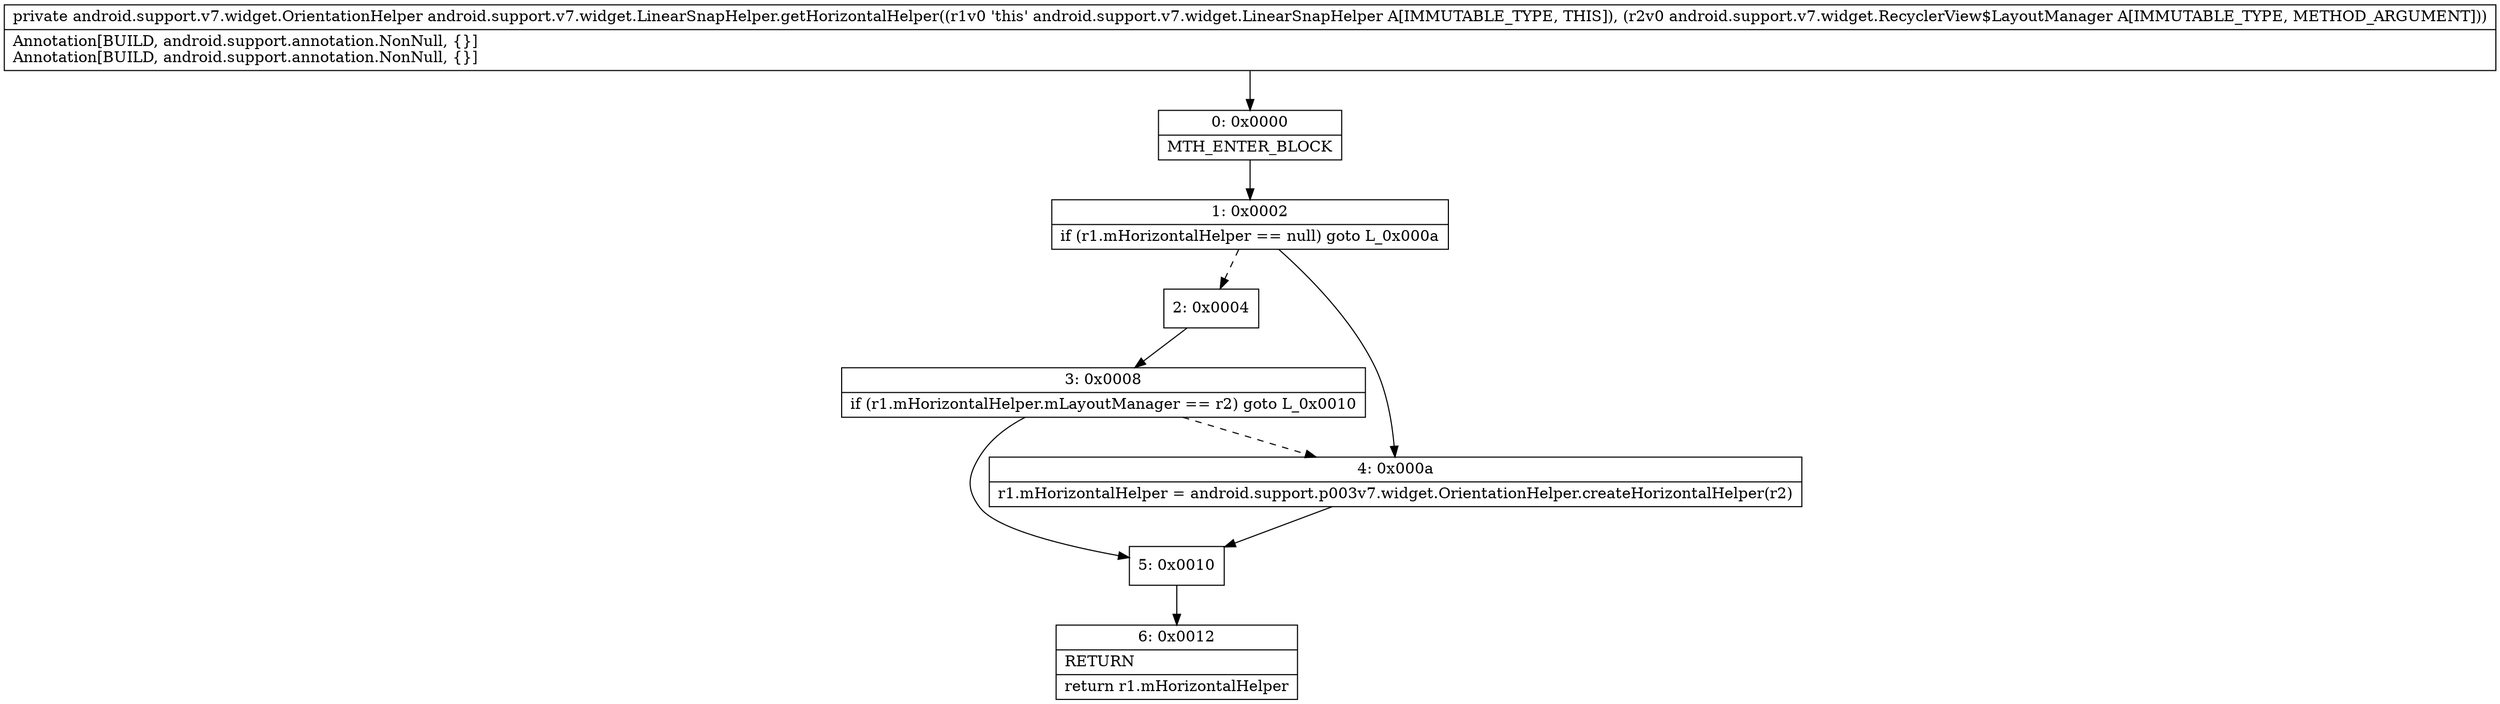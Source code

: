 digraph "CFG forandroid.support.v7.widget.LinearSnapHelper.getHorizontalHelper(Landroid\/support\/v7\/widget\/RecyclerView$LayoutManager;)Landroid\/support\/v7\/widget\/OrientationHelper;" {
Node_0 [shape=record,label="{0\:\ 0x0000|MTH_ENTER_BLOCK\l}"];
Node_1 [shape=record,label="{1\:\ 0x0002|if (r1.mHorizontalHelper == null) goto L_0x000a\l}"];
Node_2 [shape=record,label="{2\:\ 0x0004}"];
Node_3 [shape=record,label="{3\:\ 0x0008|if (r1.mHorizontalHelper.mLayoutManager == r2) goto L_0x0010\l}"];
Node_4 [shape=record,label="{4\:\ 0x000a|r1.mHorizontalHelper = android.support.p003v7.widget.OrientationHelper.createHorizontalHelper(r2)\l}"];
Node_5 [shape=record,label="{5\:\ 0x0010}"];
Node_6 [shape=record,label="{6\:\ 0x0012|RETURN\l|return r1.mHorizontalHelper\l}"];
MethodNode[shape=record,label="{private android.support.v7.widget.OrientationHelper android.support.v7.widget.LinearSnapHelper.getHorizontalHelper((r1v0 'this' android.support.v7.widget.LinearSnapHelper A[IMMUTABLE_TYPE, THIS]), (r2v0 android.support.v7.widget.RecyclerView$LayoutManager A[IMMUTABLE_TYPE, METHOD_ARGUMENT]))  | Annotation[BUILD, android.support.annotation.NonNull, \{\}]\lAnnotation[BUILD, android.support.annotation.NonNull, \{\}]\l}"];
MethodNode -> Node_0;
Node_0 -> Node_1;
Node_1 -> Node_2[style=dashed];
Node_1 -> Node_4;
Node_2 -> Node_3;
Node_3 -> Node_4[style=dashed];
Node_3 -> Node_5;
Node_4 -> Node_5;
Node_5 -> Node_6;
}

